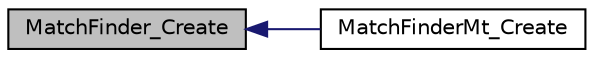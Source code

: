 digraph G
{
  edge [fontname="Helvetica",fontsize="10",labelfontname="Helvetica",labelfontsize="10"];
  node [fontname="Helvetica",fontsize="10",shape=record];
  rankdir="LR";
  Node1 [label="MatchFinder_Create",height=0.2,width=0.4,color="black", fillcolor="grey75", style="filled" fontcolor="black"];
  Node1 -> Node2 [dir="back",color="midnightblue",fontsize="10",style="solid",fontname="Helvetica"];
  Node2 [label="MatchFinderMt_Create",height=0.2,width=0.4,color="black", fillcolor="white", style="filled",URL="$_lz_find_mt_8h.html#ab52655e126291dc7d704c2f36c6c2d3e"];
}
